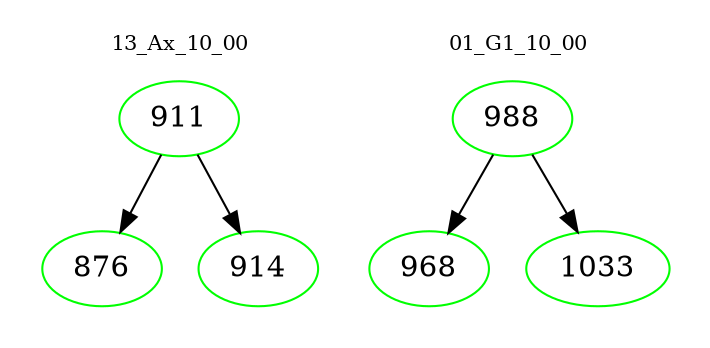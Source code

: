 digraph{
subgraph cluster_0 {
color = white
label = "13_Ax_10_00";
fontsize=10;
T0_911 [label="911", color="green"]
T0_911 -> T0_876 [color="black"]
T0_876 [label="876", color="green"]
T0_911 -> T0_914 [color="black"]
T0_914 [label="914", color="green"]
}
subgraph cluster_1 {
color = white
label = "01_G1_10_00";
fontsize=10;
T1_988 [label="988", color="green"]
T1_988 -> T1_968 [color="black"]
T1_968 [label="968", color="green"]
T1_988 -> T1_1033 [color="black"]
T1_1033 [label="1033", color="green"]
}
}
